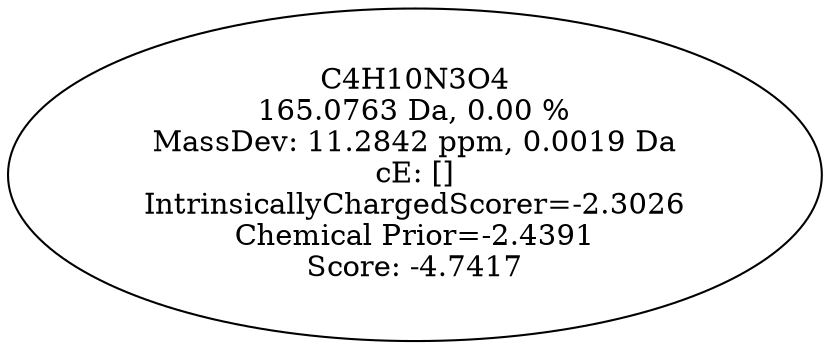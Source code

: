 strict digraph {
v1 [label="C4H10N3O4\n165.0763 Da, 0.00 %\nMassDev: 11.2842 ppm, 0.0019 Da\ncE: []\nIntrinsicallyChargedScorer=-2.3026\nChemical Prior=-2.4391\nScore: -4.7417"];
}